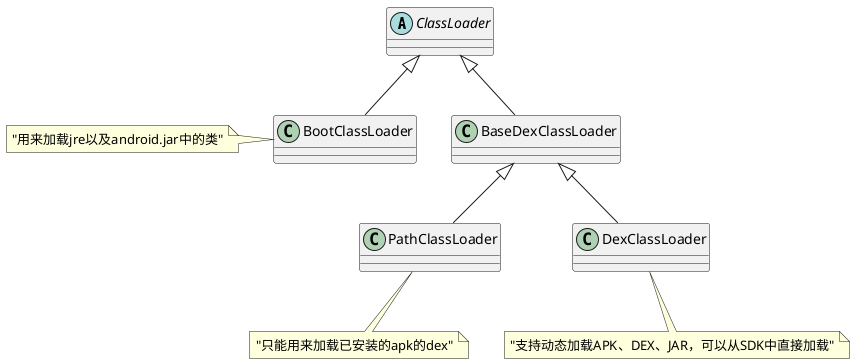 @startuml

abstract class ClassLoader
class BootClassLoader
class BaseDexClassLoader
class PathClassLoader
class DexClassLoader


ClassLoader <|-- BootClassLoader
ClassLoader <|-- BaseDexClassLoader

BaseDexClassLoader <|-- PathClassLoader
BaseDexClassLoader <|-- DexClassLoader


note left of BootClassLoader: "用来加载jre以及android.jar中的类"
note bottom of PathClassLoader: "只能用来加载已安装的apk的dex"
note bottom of DexClassLoader: "支持动态加载APK、DEX、JAR，可以从SDK中直接加载"


@enduml